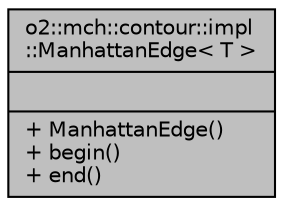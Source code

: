 digraph "o2::mch::contour::impl::ManhattanEdge&lt; T &gt;"
{
 // INTERACTIVE_SVG=YES
  bgcolor="transparent";
  edge [fontname="Helvetica",fontsize="10",labelfontname="Helvetica",labelfontsize="10"];
  node [fontname="Helvetica",fontsize="10",shape=record];
  Node1 [label="{o2::mch::contour::impl\l::ManhattanEdge\< T \>\n||+ ManhattanEdge()\l+ begin()\l+ end()\l}",height=0.2,width=0.4,color="black", fillcolor="grey75", style="filled" fontcolor="black"];
}
